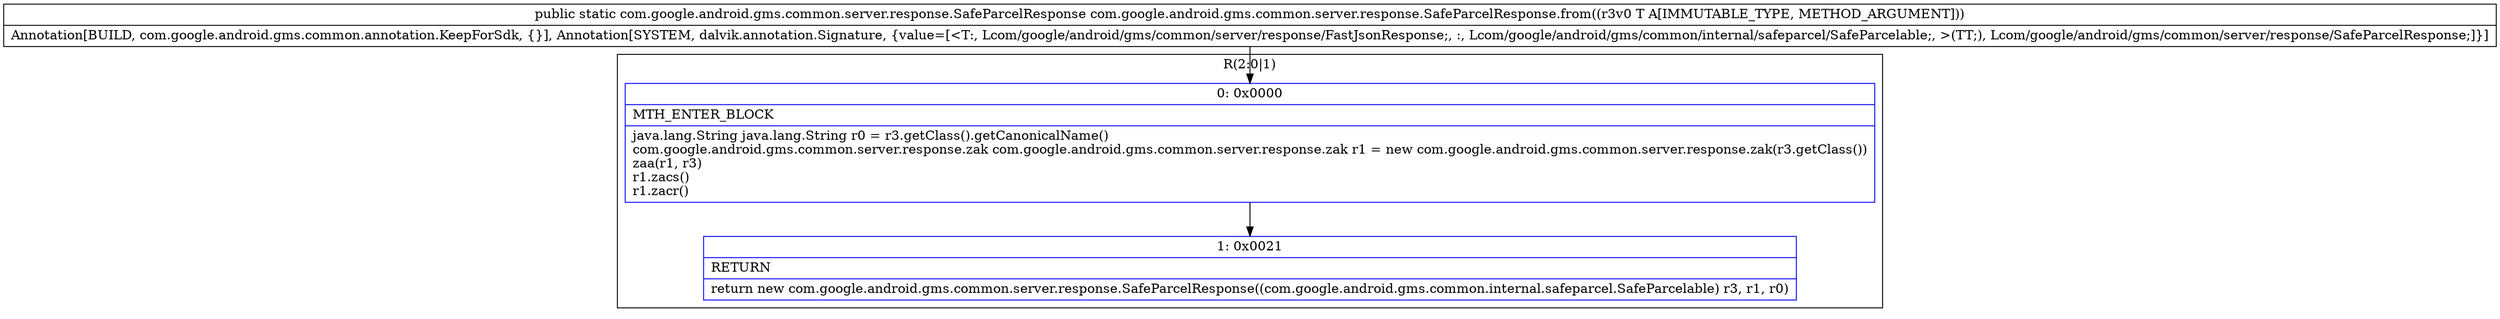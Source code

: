 digraph "CFG forcom.google.android.gms.common.server.response.SafeParcelResponse.from(Lcom\/google\/android\/gms\/common\/server\/response\/FastJsonResponse;)Lcom\/google\/android\/gms\/common\/server\/response\/SafeParcelResponse;" {
subgraph cluster_Region_1582998346 {
label = "R(2:0|1)";
node [shape=record,color=blue];
Node_0 [shape=record,label="{0\:\ 0x0000|MTH_ENTER_BLOCK\l|java.lang.String java.lang.String r0 = r3.getClass().getCanonicalName()\lcom.google.android.gms.common.server.response.zak com.google.android.gms.common.server.response.zak r1 = new com.google.android.gms.common.server.response.zak(r3.getClass())\lzaa(r1, r3)\lr1.zacs()\lr1.zacr()\l}"];
Node_1 [shape=record,label="{1\:\ 0x0021|RETURN\l|return new com.google.android.gms.common.server.response.SafeParcelResponse((com.google.android.gms.common.internal.safeparcel.SafeParcelable) r3, r1, r0)\l}"];
}
MethodNode[shape=record,label="{public static com.google.android.gms.common.server.response.SafeParcelResponse com.google.android.gms.common.server.response.SafeParcelResponse.from((r3v0 T A[IMMUTABLE_TYPE, METHOD_ARGUMENT]))  | Annotation[BUILD, com.google.android.gms.common.annotation.KeepForSdk, \{\}], Annotation[SYSTEM, dalvik.annotation.Signature, \{value=[\<T:, Lcom\/google\/android\/gms\/common\/server\/response\/FastJsonResponse;, :, Lcom\/google\/android\/gms\/common\/internal\/safeparcel\/SafeParcelable;, \>(TT;), Lcom\/google\/android\/gms\/common\/server\/response\/SafeParcelResponse;]\}]\l}"];
MethodNode -> Node_0;
Node_0 -> Node_1;
}

